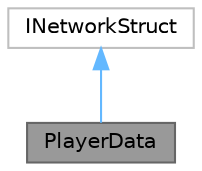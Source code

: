 digraph "PlayerData"
{
 // LATEX_PDF_SIZE
  bgcolor="transparent";
  edge [fontname=Helvetica,fontsize=10,labelfontname=Helvetica,labelfontsize=10];
  node [fontname=Helvetica,fontsize=10,shape=box,height=0.2,width=0.4];
  Node1 [id="Node000001",label="PlayerData",height=0.2,width=0.4,color="gray40", fillcolor="grey60", style="filled", fontcolor="black",tooltip="Runtime data structure to hold player information which must survive events like player death/disconn..."];
  Node2 -> Node1 [id="edge1_Node000001_Node000002",dir="back",color="steelblue1",style="solid",tooltip=" "];
  Node2 [id="Node000002",label="INetworkStruct",height=0.2,width=0.4,color="grey75", fillcolor="white", style="filled",tooltip=" "];
}
